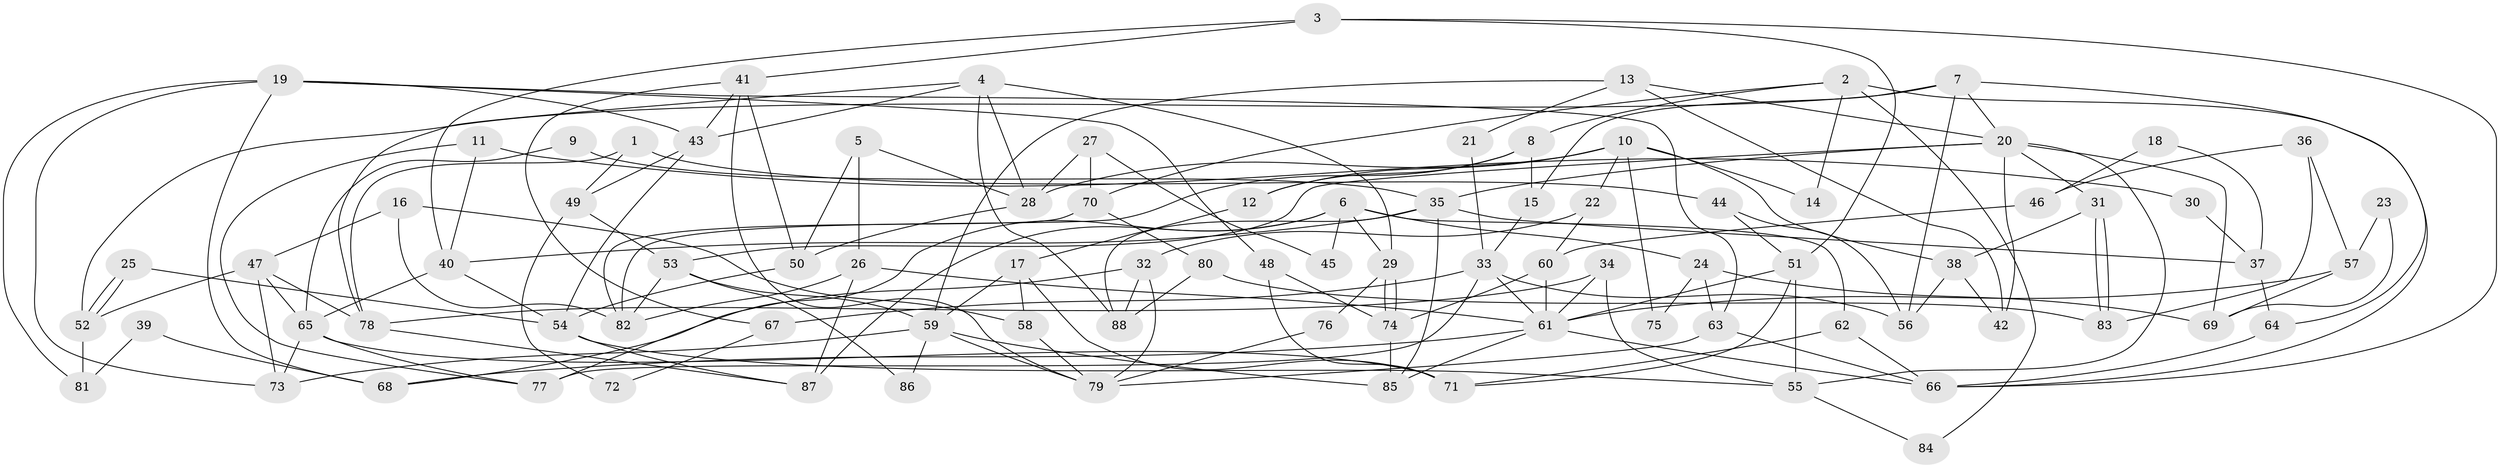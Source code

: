 // Generated by graph-tools (version 1.1) at 2025/50/03/09/25 03:50:07]
// undirected, 88 vertices, 176 edges
graph export_dot {
graph [start="1"]
  node [color=gray90,style=filled];
  1;
  2;
  3;
  4;
  5;
  6;
  7;
  8;
  9;
  10;
  11;
  12;
  13;
  14;
  15;
  16;
  17;
  18;
  19;
  20;
  21;
  22;
  23;
  24;
  25;
  26;
  27;
  28;
  29;
  30;
  31;
  32;
  33;
  34;
  35;
  36;
  37;
  38;
  39;
  40;
  41;
  42;
  43;
  44;
  45;
  46;
  47;
  48;
  49;
  50;
  51;
  52;
  53;
  54;
  55;
  56;
  57;
  58;
  59;
  60;
  61;
  62;
  63;
  64;
  65;
  66;
  67;
  68;
  69;
  70;
  71;
  72;
  73;
  74;
  75;
  76;
  77;
  78;
  79;
  80;
  81;
  82;
  83;
  84;
  85;
  86;
  87;
  88;
  1 -- 78;
  1 -- 49;
  1 -- 44;
  2 -- 8;
  2 -- 66;
  2 -- 14;
  2 -- 70;
  2 -- 84;
  3 -- 51;
  3 -- 41;
  3 -- 40;
  3 -- 66;
  4 -- 43;
  4 -- 88;
  4 -- 28;
  4 -- 29;
  4 -- 78;
  5 -- 26;
  5 -- 28;
  5 -- 50;
  6 -- 29;
  6 -- 62;
  6 -- 24;
  6 -- 45;
  6 -- 77;
  6 -- 87;
  7 -- 20;
  7 -- 56;
  7 -- 15;
  7 -- 52;
  7 -- 64;
  8 -- 15;
  8 -- 82;
  8 -- 12;
  9 -- 65;
  9 -- 35;
  10 -- 38;
  10 -- 28;
  10 -- 12;
  10 -- 14;
  10 -- 22;
  10 -- 75;
  11 -- 40;
  11 -- 77;
  11 -- 30;
  12 -- 17;
  13 -- 59;
  13 -- 20;
  13 -- 21;
  13 -- 42;
  15 -- 33;
  16 -- 58;
  16 -- 47;
  16 -- 82;
  17 -- 59;
  17 -- 58;
  17 -- 71;
  18 -- 37;
  18 -- 46;
  19 -- 73;
  19 -- 68;
  19 -- 43;
  19 -- 48;
  19 -- 63;
  19 -- 81;
  20 -- 53;
  20 -- 31;
  20 -- 35;
  20 -- 42;
  20 -- 55;
  20 -- 69;
  21 -- 33;
  22 -- 60;
  22 -- 32;
  23 -- 57;
  23 -- 69;
  24 -- 63;
  24 -- 69;
  24 -- 75;
  25 -- 52;
  25 -- 52;
  25 -- 54;
  26 -- 61;
  26 -- 87;
  26 -- 82;
  27 -- 70;
  27 -- 28;
  27 -- 45;
  28 -- 50;
  29 -- 74;
  29 -- 74;
  29 -- 76;
  30 -- 37;
  31 -- 83;
  31 -- 83;
  31 -- 38;
  32 -- 79;
  32 -- 68;
  32 -- 88;
  33 -- 77;
  33 -- 61;
  33 -- 56;
  33 -- 67;
  34 -- 55;
  34 -- 78;
  34 -- 61;
  35 -- 40;
  35 -- 37;
  35 -- 85;
  35 -- 88;
  36 -- 83;
  36 -- 57;
  36 -- 46;
  37 -- 64;
  38 -- 42;
  38 -- 56;
  39 -- 68;
  39 -- 81;
  40 -- 54;
  40 -- 65;
  41 -- 79;
  41 -- 43;
  41 -- 50;
  41 -- 67;
  43 -- 54;
  43 -- 49;
  44 -- 51;
  44 -- 56;
  46 -- 60;
  47 -- 52;
  47 -- 65;
  47 -- 73;
  47 -- 78;
  48 -- 71;
  48 -- 74;
  49 -- 53;
  49 -- 72;
  50 -- 54;
  51 -- 55;
  51 -- 61;
  51 -- 71;
  52 -- 81;
  53 -- 82;
  53 -- 59;
  53 -- 86;
  54 -- 87;
  54 -- 55;
  55 -- 84;
  57 -- 61;
  57 -- 69;
  58 -- 79;
  59 -- 73;
  59 -- 85;
  59 -- 79;
  59 -- 86;
  60 -- 74;
  60 -- 61;
  61 -- 85;
  61 -- 66;
  61 -- 68;
  62 -- 66;
  62 -- 71;
  63 -- 66;
  63 -- 79;
  64 -- 66;
  65 -- 71;
  65 -- 73;
  65 -- 77;
  67 -- 72;
  70 -- 82;
  70 -- 80;
  74 -- 85;
  76 -- 79;
  78 -- 87;
  80 -- 88;
  80 -- 83;
}
